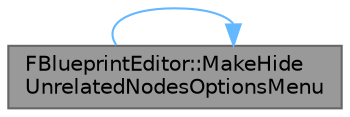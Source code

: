 digraph "FBlueprintEditor::MakeHideUnrelatedNodesOptionsMenu"
{
 // INTERACTIVE_SVG=YES
 // LATEX_PDF_SIZE
  bgcolor="transparent";
  edge [fontname=Helvetica,fontsize=10,labelfontname=Helvetica,labelfontsize=10];
  node [fontname=Helvetica,fontsize=10,shape=box,height=0.2,width=0.4];
  rankdir="LR";
  Node1 [id="Node000001",label="FBlueprintEditor::MakeHide\lUnrelatedNodesOptionsMenu",height=0.2,width=0.4,color="gray40", fillcolor="grey60", style="filled", fontcolor="black",tooltip="Make a drop down menu to control the opacity of unrelated nodes."];
  Node1 -> Node1 [id="edge1_Node000001_Node000001",color="steelblue1",style="solid",tooltip=" "];
}
